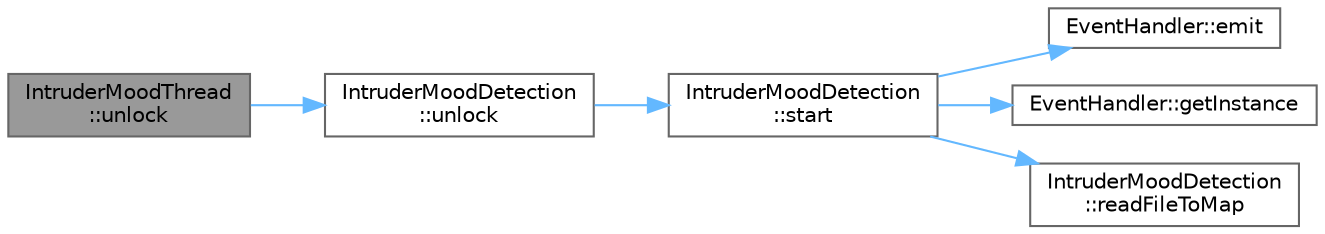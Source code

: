 digraph "IntruderMoodThread::unlock"
{
 // LATEX_PDF_SIZE
  bgcolor="transparent";
  edge [fontname=Helvetica,fontsize=10,labelfontname=Helvetica,labelfontsize=10];
  node [fontname=Helvetica,fontsize=10,shape=box,height=0.2,width=0.4];
  rankdir="LR";
  Node1 [label="IntruderMoodThread\l::unlock",height=0.2,width=0.4,color="gray40", fillcolor="grey60", style="filled", fontcolor="black",tooltip=" "];
  Node1 -> Node2 [color="steelblue1",style="solid"];
  Node2 [label="IntruderMoodDetection\l::unlock",height=0.2,width=0.4,color="grey40", fillcolor="white", style="filled",URL="$class_intruder_mood_detection.html#a5c1ef131ee35d806ab207615a0e7bd49",tooltip=" "];
  Node2 -> Node3 [color="steelblue1",style="solid"];
  Node3 [label="IntruderMoodDetection\l::start",height=0.2,width=0.4,color="grey40", fillcolor="white", style="filled",URL="$class_intruder_mood_detection.html#acd6daec24bb0d856325a912a92936a93",tooltip=" "];
  Node3 -> Node4 [color="steelblue1",style="solid"];
  Node4 [label="EventHandler::emit",height=0.2,width=0.4,color="grey40", fillcolor="white", style="filled",URL="$class_event_handler.html#a78ac6d7c899898fbb2c7b24117b272dd",tooltip=" "];
  Node3 -> Node5 [color="steelblue1",style="solid"];
  Node5 [label="EventHandler::getInstance",height=0.2,width=0.4,color="grey40", fillcolor="white", style="filled",URL="$class_event_handler.html#a54e992984633e36c76f7b62edfbf7604",tooltip=" "];
  Node3 -> Node6 [color="steelblue1",style="solid"];
  Node6 [label="IntruderMoodDetection\l::readFileToMap",height=0.2,width=0.4,color="grey40", fillcolor="white", style="filled",URL="$class_intruder_mood_detection.html#ad4ff8dcdfa8a083536e3317b2367eead",tooltip=" "];
}

